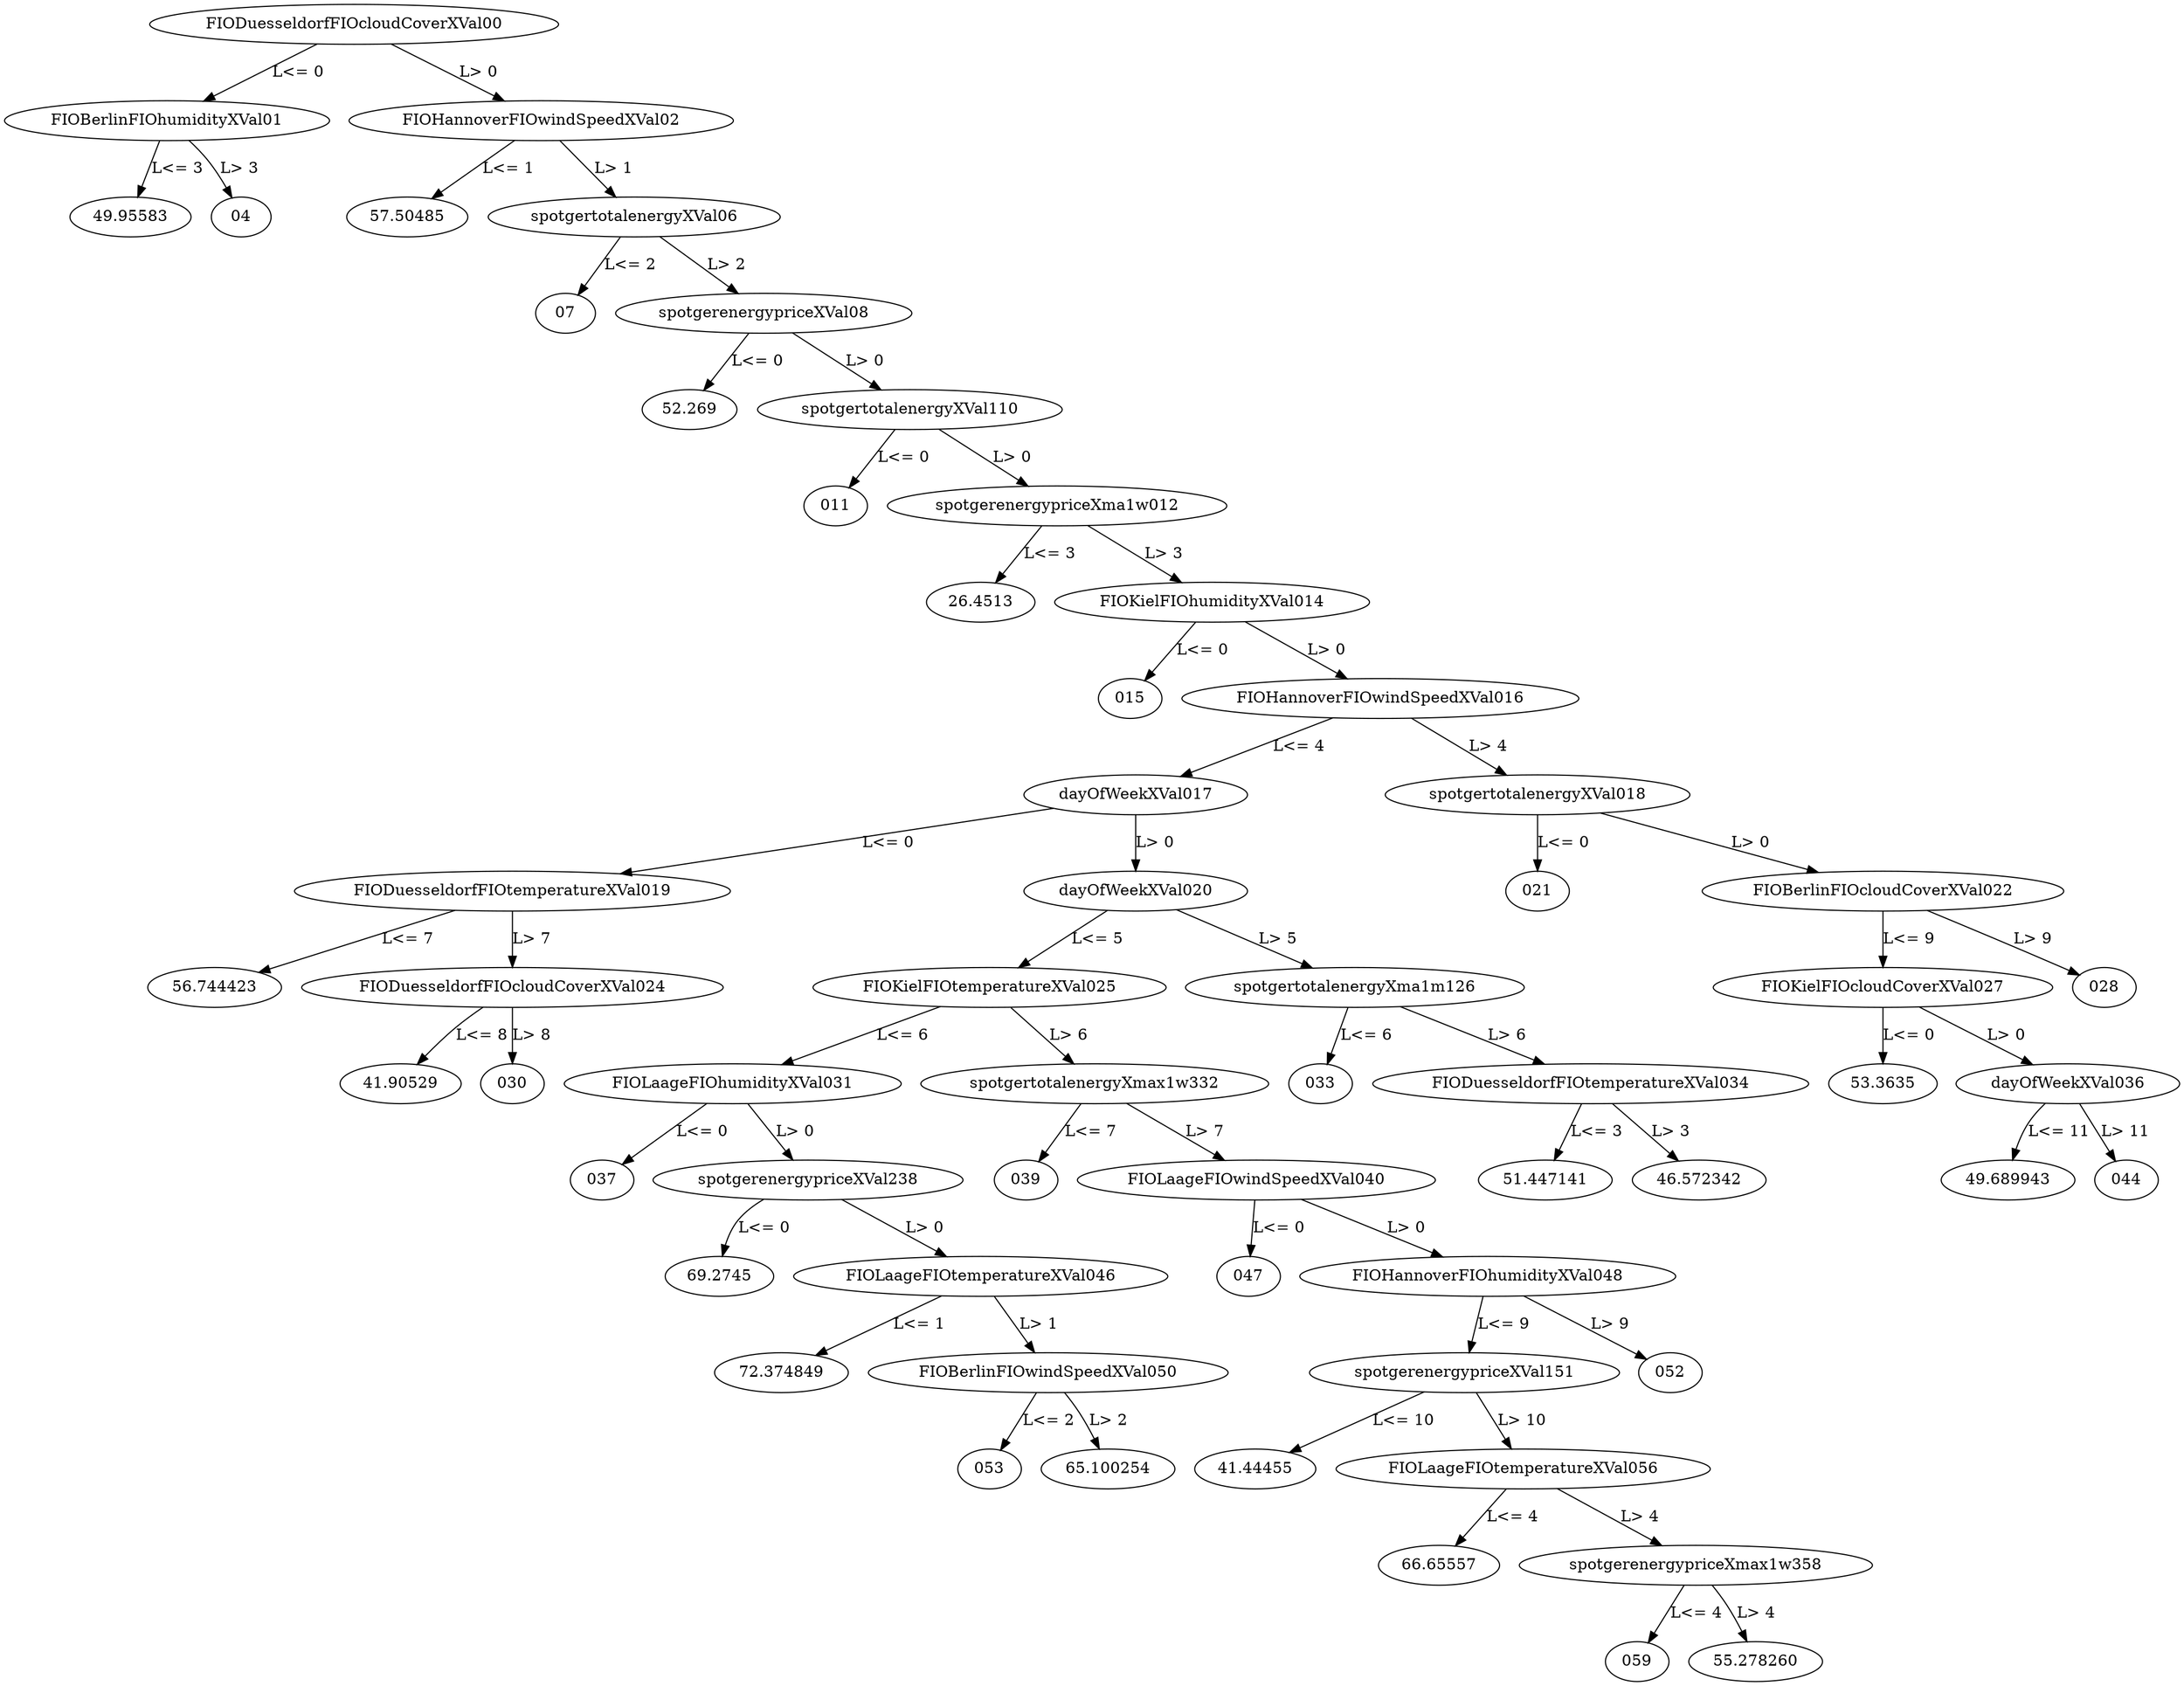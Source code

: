digraph dt_fig {
	FIODuesseldorfFIOcloudCoverXVal00 -> FIOBerlinFIOhumidityXVal01 [label="L<= 0"];
	FIODuesseldorfFIOcloudCoverXVal00 -> FIOHannoverFIOwindSpeedXVal02 [label="L> 0"];
	FIOBerlinFIOhumidityXVal01 -> "49.95583" [label="L<= 3"];
	FIOBerlinFIOhumidityXVal01 -> "04" [label="L> 3"];
	FIOHannoverFIOwindSpeedXVal02 -> "57.50485" [label="L<= 1"];
	FIOHannoverFIOwindSpeedXVal02 -> spotgertotalenergyXVal06 [label="L> 1"];
	spotgertotalenergyXVal06 -> "07" [label="L<= 2"];
	spotgertotalenergyXVal06 -> spotgerenergypriceXVal08 [label="L> 2"];
	spotgerenergypriceXVal08 -> "52.269" [label="L<= 0"];
	spotgerenergypriceXVal08 -> spotgertotalenergyXVal110 [label="L> 0"];
	spotgertotalenergyXVal110 -> "011" [label="L<= 0"];
	spotgertotalenergyXVal110 -> spotgerenergypriceXma1w012 [label="L> 0"];
	spotgerenergypriceXma1w012 -> "26.4513" [label="L<= 3"];
	spotgerenergypriceXma1w012 -> FIOKielFIOhumidityXVal014 [label="L> 3"];
	FIOKielFIOhumidityXVal014 -> "015" [label="L<= 0"];
	FIOKielFIOhumidityXVal014 -> FIOHannoverFIOwindSpeedXVal016 [label="L> 0"];
	FIOHannoverFIOwindSpeedXVal016 -> dayOfWeekXVal017 [label="L<= 4"];
	FIOHannoverFIOwindSpeedXVal016 -> spotgertotalenergyXVal018 [label="L> 4"];
	dayOfWeekXVal017 -> FIODuesseldorfFIOtemperatureXVal019 [label="L<= 0"];
	dayOfWeekXVal017 -> dayOfWeekXVal020 [label="L> 0"];
	spotgertotalenergyXVal018 -> "021" [label="L<= 0"];
	spotgertotalenergyXVal018 -> FIOBerlinFIOcloudCoverXVal022 [label="L> 0"];
	FIODuesseldorfFIOtemperatureXVal019 -> "56.744423" [label="L<= 7"];
	FIODuesseldorfFIOtemperatureXVal019 -> FIODuesseldorfFIOcloudCoverXVal024 [label="L> 7"];
	dayOfWeekXVal020 -> FIOKielFIOtemperatureXVal025 [label="L<= 5"];
	dayOfWeekXVal020 -> spotgertotalenergyXma1m126 [label="L> 5"];
	FIOBerlinFIOcloudCoverXVal022 -> FIOKielFIOcloudCoverXVal027 [label="L<= 9"];
	FIOBerlinFIOcloudCoverXVal022 -> "028" [label="L> 9"];
	FIODuesseldorfFIOcloudCoverXVal024 -> "41.90529" [label="L<= 8"];
	FIODuesseldorfFIOcloudCoverXVal024 -> "030" [label="L> 8"];
	FIOKielFIOtemperatureXVal025 -> FIOLaageFIOhumidityXVal031 [label="L<= 6"];
	FIOKielFIOtemperatureXVal025 -> spotgertotalenergyXmax1w332 [label="L> 6"];
	spotgertotalenergyXma1m126 -> "033" [label="L<= 6"];
	spotgertotalenergyXma1m126 -> FIODuesseldorfFIOtemperatureXVal034 [label="L> 6"];
	FIOKielFIOcloudCoverXVal027 -> "53.3635" [label="L<= 0"];
	FIOKielFIOcloudCoverXVal027 -> dayOfWeekXVal036 [label="L> 0"];
	FIOLaageFIOhumidityXVal031 -> "037" [label="L<= 0"];
	FIOLaageFIOhumidityXVal031 -> spotgerenergypriceXVal238 [label="L> 0"];
	spotgertotalenergyXmax1w332 -> "039" [label="L<= 7"];
	spotgertotalenergyXmax1w332 -> FIOLaageFIOwindSpeedXVal040 [label="L> 7"];
	FIODuesseldorfFIOtemperatureXVal034 -> "51.447141" [label="L<= 3"];
	FIODuesseldorfFIOtemperatureXVal034 -> "46.572342" [label="L> 3"];
	dayOfWeekXVal036 -> "49.689943" [label="L<= 11"];
	dayOfWeekXVal036 -> "044" [label="L> 11"];
	spotgerenergypriceXVal238 -> "69.2745" [label="L<= 0"];
	spotgerenergypriceXVal238 -> FIOLaageFIOtemperatureXVal046 [label="L> 0"];
	FIOLaageFIOwindSpeedXVal040 -> "047" [label="L<= 0"];
	FIOLaageFIOwindSpeedXVal040 -> FIOHannoverFIOhumidityXVal048 [label="L> 0"];
	FIOLaageFIOtemperatureXVal046 -> "72.374849" [label="L<= 1"];
	FIOLaageFIOtemperatureXVal046 -> FIOBerlinFIOwindSpeedXVal050 [label="L> 1"];
	FIOHannoverFIOhumidityXVal048 -> spotgerenergypriceXVal151 [label="L<= 9"];
	FIOHannoverFIOhumidityXVal048 -> "052" [label="L> 9"];
	FIOBerlinFIOwindSpeedXVal050 -> "053" [label="L<= 2"];
	FIOBerlinFIOwindSpeedXVal050 -> "65.100254" [label="L> 2"];
	spotgerenergypriceXVal151 -> "41.44455" [label="L<= 10"];
	spotgerenergypriceXVal151 -> FIOLaageFIOtemperatureXVal056 [label="L> 10"];
	FIOLaageFIOtemperatureXVal056 -> "66.65557" [label="L<= 4"];
	FIOLaageFIOtemperatureXVal056 -> spotgerenergypriceXmax1w358 [label="L> 4"];
	spotgerenergypriceXmax1w358 -> "059" [label="L<= 4"];
	spotgerenergypriceXmax1w358 -> "55.278260" [label="L> 4"];
}
